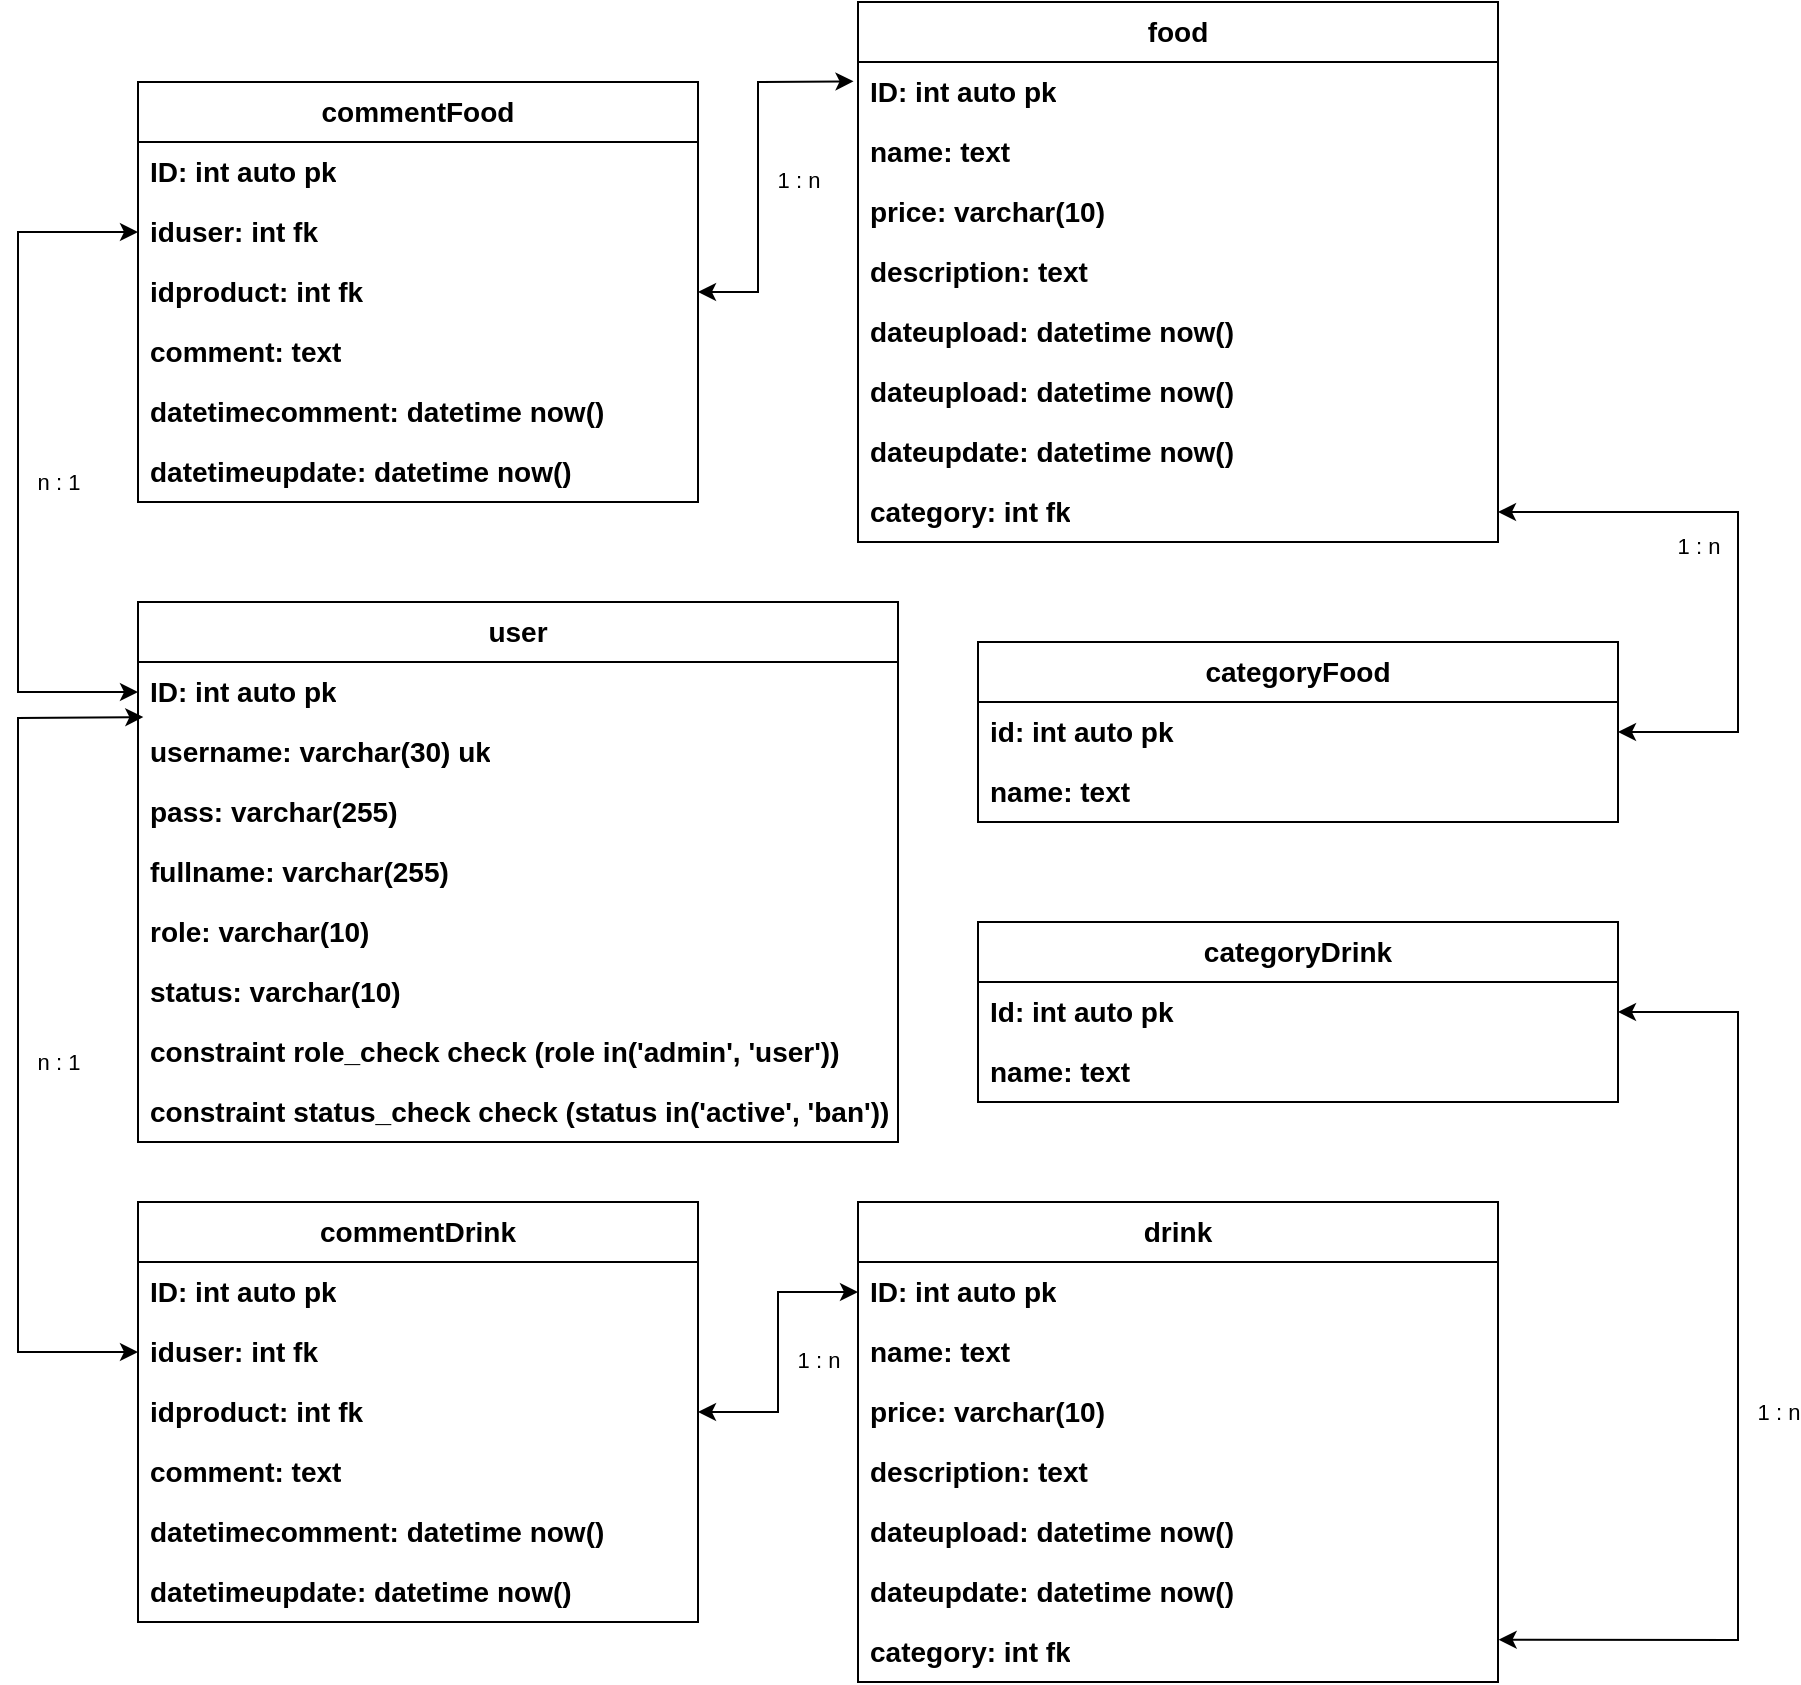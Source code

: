 <mxfile version="21.6.3" type="device">
  <diagram name="Trang-1" id="dVEGta5ksuDhe9UxHVZ-">
    <mxGraphModel dx="2111" dy="336" grid="1" gridSize="10" guides="1" tooltips="1" connect="1" arrows="1" fold="1" page="0" pageScale="1" pageWidth="827" pageHeight="1169" background="#ffffff" math="0" shadow="0">
      <root>
        <mxCell id="0" />
        <mxCell id="1" parent="0" />
        <mxCell id="U6zn3wovy1WUUi3bx700-2" value="user" style="swimlane;fontStyle=1;childLayout=stackLayout;horizontal=1;startSize=30;horizontalStack=0;resizeParent=1;resizeParentMax=0;resizeLast=0;collapsible=1;marginBottom=0;whiteSpace=wrap;html=1;fontSize=14;" parent="1" vertex="1">
          <mxGeometry x="-400" y="900" width="380" height="270" as="geometry" />
        </mxCell>
        <mxCell id="U6zn3wovy1WUUi3bx700-3" value="ID: int auto pk" style="text;strokeColor=none;fillColor=none;align=left;verticalAlign=middle;spacingLeft=4;spacingRight=4;overflow=hidden;points=[[0,0.5],[1,0.5]];portConstraint=eastwest;rotatable=0;whiteSpace=wrap;html=1;fontSize=14;fontStyle=1" parent="U6zn3wovy1WUUi3bx700-2" vertex="1">
          <mxGeometry y="30" width="380" height="30" as="geometry" />
        </mxCell>
        <mxCell id="U6zn3wovy1WUUi3bx700-4" value="username: varchar(30) uk" style="text;strokeColor=none;fillColor=none;align=left;verticalAlign=middle;spacingLeft=4;spacingRight=4;overflow=hidden;points=[[0,0.5],[1,0.5]];portConstraint=eastwest;rotatable=0;whiteSpace=wrap;html=1;fontSize=14;fontStyle=1" parent="U6zn3wovy1WUUi3bx700-2" vertex="1">
          <mxGeometry y="60" width="380" height="30" as="geometry" />
        </mxCell>
        <mxCell id="U6zn3wovy1WUUi3bx700-6" value="pass: varchar(255)" style="text;strokeColor=none;fillColor=none;align=left;verticalAlign=middle;spacingLeft=4;spacingRight=4;overflow=hidden;points=[[0,0.5],[1,0.5]];portConstraint=eastwest;rotatable=0;whiteSpace=wrap;html=1;fontSize=14;fontStyle=1" parent="U6zn3wovy1WUUi3bx700-2" vertex="1">
          <mxGeometry y="90" width="380" height="30" as="geometry" />
        </mxCell>
        <mxCell id="U6zn3wovy1WUUi3bx700-7" value="fullname: varchar(255)" style="text;strokeColor=none;fillColor=none;align=left;verticalAlign=middle;spacingLeft=4;spacingRight=4;overflow=hidden;points=[[0,0.5],[1,0.5]];portConstraint=eastwest;rotatable=0;whiteSpace=wrap;html=1;fontSize=14;fontStyle=1" parent="U6zn3wovy1WUUi3bx700-2" vertex="1">
          <mxGeometry y="120" width="380" height="30" as="geometry" />
        </mxCell>
        <mxCell id="U6zn3wovy1WUUi3bx700-8" value="role: varchar(10)" style="text;strokeColor=none;fillColor=none;align=left;verticalAlign=middle;spacingLeft=4;spacingRight=4;overflow=hidden;points=[[0,0.5],[1,0.5]];portConstraint=eastwest;rotatable=0;whiteSpace=wrap;html=1;fontSize=14;fontStyle=1" parent="U6zn3wovy1WUUi3bx700-2" vertex="1">
          <mxGeometry y="150" width="380" height="30" as="geometry" />
        </mxCell>
        <mxCell id="u9TsfrElud3uRQjHLnNB-15" value="status: varchar(10)" style="text;strokeColor=none;fillColor=none;align=left;verticalAlign=middle;spacingLeft=4;spacingRight=4;overflow=hidden;points=[[0,0.5],[1,0.5]];portConstraint=eastwest;rotatable=0;whiteSpace=wrap;html=1;fontSize=14;fontStyle=1" vertex="1" parent="U6zn3wovy1WUUi3bx700-2">
          <mxGeometry y="180" width="380" height="30" as="geometry" />
        </mxCell>
        <mxCell id="U6zn3wovy1WUUi3bx700-5" value="constraint role_check check (role in(&#39;admin&#39;, &#39;user&#39;))" style="text;strokeColor=none;fillColor=none;align=left;verticalAlign=middle;spacingLeft=4;spacingRight=4;overflow=hidden;points=[[0,0.5],[1,0.5]];portConstraint=eastwest;rotatable=0;whiteSpace=wrap;html=1;fontSize=14;fontStyle=1" parent="U6zn3wovy1WUUi3bx700-2" vertex="1">
          <mxGeometry y="210" width="380" height="30" as="geometry" />
        </mxCell>
        <mxCell id="u9TsfrElud3uRQjHLnNB-20" value="constraint status_check check (status in(&#39;active&#39;, &#39;ban&#39;))" style="text;strokeColor=none;fillColor=none;align=left;verticalAlign=middle;spacingLeft=4;spacingRight=4;overflow=hidden;points=[[0,0.5],[1,0.5]];portConstraint=eastwest;rotatable=0;whiteSpace=wrap;html=1;fontSize=14;fontStyle=1" vertex="1" parent="U6zn3wovy1WUUi3bx700-2">
          <mxGeometry y="240" width="380" height="30" as="geometry" />
        </mxCell>
        <mxCell id="U6zn3wovy1WUUi3bx700-9" value="commentFood" style="swimlane;fontStyle=1;childLayout=stackLayout;horizontal=1;startSize=30;horizontalStack=0;resizeParent=1;resizeParentMax=0;resizeLast=0;collapsible=1;marginBottom=0;whiteSpace=wrap;html=1;fontSize=14;" parent="1" vertex="1">
          <mxGeometry x="-400" y="640" width="280" height="210" as="geometry" />
        </mxCell>
        <mxCell id="U6zn3wovy1WUUi3bx700-10" value="ID: int auto pk" style="text;strokeColor=none;fillColor=none;align=left;verticalAlign=middle;spacingLeft=4;spacingRight=4;overflow=hidden;points=[[0,0.5],[1,0.5]];portConstraint=eastwest;rotatable=0;whiteSpace=wrap;html=1;fontSize=14;fontStyle=1" parent="U6zn3wovy1WUUi3bx700-9" vertex="1">
          <mxGeometry y="30" width="280" height="30" as="geometry" />
        </mxCell>
        <mxCell id="U6zn3wovy1WUUi3bx700-11" value="iduser: int fk" style="text;strokeColor=none;fillColor=none;align=left;verticalAlign=middle;spacingLeft=4;spacingRight=4;overflow=hidden;points=[[0,0.5],[1,0.5]];portConstraint=eastwest;rotatable=0;whiteSpace=wrap;html=1;fontSize=14;fontStyle=1" parent="U6zn3wovy1WUUi3bx700-9" vertex="1">
          <mxGeometry y="60" width="280" height="30" as="geometry" />
        </mxCell>
        <mxCell id="U6zn3wovy1WUUi3bx700-13" value="idproduct: int fk" style="text;strokeColor=none;fillColor=none;align=left;verticalAlign=middle;spacingLeft=4;spacingRight=4;overflow=hidden;points=[[0,0.5],[1,0.5]];portConstraint=eastwest;rotatable=0;whiteSpace=wrap;html=1;fontSize=14;fontStyle=1" parent="U6zn3wovy1WUUi3bx700-9" vertex="1">
          <mxGeometry y="90" width="280" height="30" as="geometry" />
        </mxCell>
        <mxCell id="U6zn3wovy1WUUi3bx700-14" value="comment: text" style="text;strokeColor=none;fillColor=none;align=left;verticalAlign=middle;spacingLeft=4;spacingRight=4;overflow=hidden;points=[[0,0.5],[1,0.5]];portConstraint=eastwest;rotatable=0;whiteSpace=wrap;html=1;fontSize=14;fontStyle=1" parent="U6zn3wovy1WUUi3bx700-9" vertex="1">
          <mxGeometry y="120" width="280" height="30" as="geometry" />
        </mxCell>
        <mxCell id="U6zn3wovy1WUUi3bx700-16" value="datetimecomment: datetime now()" style="text;strokeColor=none;fillColor=none;align=left;verticalAlign=middle;spacingLeft=4;spacingRight=4;overflow=hidden;points=[[0,0.5],[1,0.5]];portConstraint=eastwest;rotatable=0;whiteSpace=wrap;html=1;fontSize=14;fontStyle=1" parent="U6zn3wovy1WUUi3bx700-9" vertex="1">
          <mxGeometry y="150" width="280" height="30" as="geometry" />
        </mxCell>
        <mxCell id="U6zn3wovy1WUUi3bx700-17" value="datetimeupdate: datetime now()" style="text;strokeColor=none;fillColor=none;align=left;verticalAlign=middle;spacingLeft=4;spacingRight=4;overflow=hidden;points=[[0,0.5],[1,0.5]];portConstraint=eastwest;rotatable=0;whiteSpace=wrap;html=1;fontSize=14;fontStyle=1" parent="U6zn3wovy1WUUi3bx700-9" vertex="1">
          <mxGeometry y="180" width="280" height="30" as="geometry" />
        </mxCell>
        <mxCell id="U6zn3wovy1WUUi3bx700-18" value="food" style="swimlane;fontStyle=1;childLayout=stackLayout;horizontal=1;startSize=30;horizontalStack=0;resizeParent=1;resizeParentMax=0;resizeLast=0;collapsible=1;marginBottom=0;whiteSpace=wrap;html=1;fontSize=14;" parent="1" vertex="1">
          <mxGeometry x="-40" y="600" width="320" height="270" as="geometry" />
        </mxCell>
        <mxCell id="U6zn3wovy1WUUi3bx700-19" value="ID: int auto pk" style="text;strokeColor=none;fillColor=none;align=left;verticalAlign=middle;spacingLeft=4;spacingRight=4;overflow=hidden;points=[[0,0.5],[1,0.5]];portConstraint=eastwest;rotatable=0;whiteSpace=wrap;html=1;fontSize=14;fontStyle=1" parent="U6zn3wovy1WUUi3bx700-18" vertex="1">
          <mxGeometry y="30" width="320" height="30" as="geometry" />
        </mxCell>
        <mxCell id="U6zn3wovy1WUUi3bx700-20" value="name: text" style="text;strokeColor=none;fillColor=none;align=left;verticalAlign=middle;spacingLeft=4;spacingRight=4;overflow=hidden;points=[[0,0.5],[1,0.5]];portConstraint=eastwest;rotatable=0;whiteSpace=wrap;html=1;fontSize=14;fontStyle=1" parent="U6zn3wovy1WUUi3bx700-18" vertex="1">
          <mxGeometry y="60" width="320" height="30" as="geometry" />
        </mxCell>
        <mxCell id="U6zn3wovy1WUUi3bx700-21" value="price: varchar(10)" style="text;strokeColor=none;fillColor=none;align=left;verticalAlign=middle;spacingLeft=4;spacingRight=4;overflow=hidden;points=[[0,0.5],[1,0.5]];portConstraint=eastwest;rotatable=0;whiteSpace=wrap;html=1;fontSize=14;fontStyle=1" parent="U6zn3wovy1WUUi3bx700-18" vertex="1">
          <mxGeometry y="90" width="320" height="30" as="geometry" />
        </mxCell>
        <mxCell id="U6zn3wovy1WUUi3bx700-22" value="description: text" style="text;strokeColor=none;fillColor=none;align=left;verticalAlign=middle;spacingLeft=4;spacingRight=4;overflow=hidden;points=[[0,0.5],[1,0.5]];portConstraint=eastwest;rotatable=0;whiteSpace=wrap;html=1;fontSize=14;fontStyle=1" parent="U6zn3wovy1WUUi3bx700-18" vertex="1">
          <mxGeometry y="120" width="320" height="30" as="geometry" />
        </mxCell>
        <mxCell id="u9TsfrElud3uRQjHLnNB-17" value="dateupload: datetime now()" style="text;strokeColor=none;fillColor=none;align=left;verticalAlign=middle;spacingLeft=4;spacingRight=4;overflow=hidden;points=[[0,0.5],[1,0.5]];portConstraint=eastwest;rotatable=0;whiteSpace=wrap;html=1;fontSize=14;fontStyle=1" vertex="1" parent="U6zn3wovy1WUUi3bx700-18">
          <mxGeometry y="150" width="320" height="30" as="geometry" />
        </mxCell>
        <mxCell id="U6zn3wovy1WUUi3bx700-23" value="dateupload: datetime now()" style="text;strokeColor=none;fillColor=none;align=left;verticalAlign=middle;spacingLeft=4;spacingRight=4;overflow=hidden;points=[[0,0.5],[1,0.5]];portConstraint=eastwest;rotatable=0;whiteSpace=wrap;html=1;fontSize=14;fontStyle=1" parent="U6zn3wovy1WUUi3bx700-18" vertex="1">
          <mxGeometry y="180" width="320" height="30" as="geometry" />
        </mxCell>
        <mxCell id="U6zn3wovy1WUUi3bx700-24" value="dateupdate: datetime now()" style="text;strokeColor=none;fillColor=none;align=left;verticalAlign=middle;spacingLeft=4;spacingRight=4;overflow=hidden;points=[[0,0.5],[1,0.5]];portConstraint=eastwest;rotatable=0;whiteSpace=wrap;html=1;fontSize=14;fontStyle=1" parent="U6zn3wovy1WUUi3bx700-18" vertex="1">
          <mxGeometry y="210" width="320" height="30" as="geometry" />
        </mxCell>
        <mxCell id="U6zn3wovy1WUUi3bx700-25" value="category: int fk" style="text;strokeColor=none;fillColor=none;align=left;verticalAlign=middle;spacingLeft=4;spacingRight=4;overflow=hidden;points=[[0,0.5],[1,0.5]];portConstraint=eastwest;rotatable=0;whiteSpace=wrap;html=1;fontSize=14;fontStyle=1" parent="U6zn3wovy1WUUi3bx700-18" vertex="1">
          <mxGeometry y="240" width="320" height="30" as="geometry" />
        </mxCell>
        <mxCell id="U6zn3wovy1WUUi3bx700-26" value="drink" style="swimlane;fontStyle=1;childLayout=stackLayout;horizontal=1;startSize=30;horizontalStack=0;resizeParent=1;resizeParentMax=0;resizeLast=0;collapsible=1;marginBottom=0;whiteSpace=wrap;html=1;fontSize=14;" parent="1" vertex="1">
          <mxGeometry x="-40" y="1200" width="320" height="240" as="geometry" />
        </mxCell>
        <mxCell id="U6zn3wovy1WUUi3bx700-27" value="ID: int auto pk" style="text;strokeColor=none;fillColor=none;align=left;verticalAlign=middle;spacingLeft=4;spacingRight=4;overflow=hidden;points=[[0,0.5],[1,0.5]];portConstraint=eastwest;rotatable=0;whiteSpace=wrap;html=1;fontSize=14;fontStyle=1" parent="U6zn3wovy1WUUi3bx700-26" vertex="1">
          <mxGeometry y="30" width="320" height="30" as="geometry" />
        </mxCell>
        <mxCell id="U6zn3wovy1WUUi3bx700-28" value="name: text" style="text;strokeColor=none;fillColor=none;align=left;verticalAlign=middle;spacingLeft=4;spacingRight=4;overflow=hidden;points=[[0,0.5],[1,0.5]];portConstraint=eastwest;rotatable=0;whiteSpace=wrap;html=1;fontSize=14;fontStyle=1" parent="U6zn3wovy1WUUi3bx700-26" vertex="1">
          <mxGeometry y="60" width="320" height="30" as="geometry" />
        </mxCell>
        <mxCell id="U6zn3wovy1WUUi3bx700-29" value="price: varchar(10)" style="text;strokeColor=none;fillColor=none;align=left;verticalAlign=middle;spacingLeft=4;spacingRight=4;overflow=hidden;points=[[0,0.5],[1,0.5]];portConstraint=eastwest;rotatable=0;whiteSpace=wrap;html=1;fontSize=14;fontStyle=1" parent="U6zn3wovy1WUUi3bx700-26" vertex="1">
          <mxGeometry y="90" width="320" height="30" as="geometry" />
        </mxCell>
        <mxCell id="U6zn3wovy1WUUi3bx700-30" value="description: text" style="text;strokeColor=none;fillColor=none;align=left;verticalAlign=middle;spacingLeft=4;spacingRight=4;overflow=hidden;points=[[0,0.5],[1,0.5]];portConstraint=eastwest;rotatable=0;whiteSpace=wrap;html=1;fontSize=14;fontStyle=1" parent="U6zn3wovy1WUUi3bx700-26" vertex="1">
          <mxGeometry y="120" width="320" height="30" as="geometry" />
        </mxCell>
        <mxCell id="U6zn3wovy1WUUi3bx700-31" value="dateupload: datetime now()" style="text;strokeColor=none;fillColor=none;align=left;verticalAlign=middle;spacingLeft=4;spacingRight=4;overflow=hidden;points=[[0,0.5],[1,0.5]];portConstraint=eastwest;rotatable=0;whiteSpace=wrap;html=1;fontSize=14;fontStyle=1" parent="U6zn3wovy1WUUi3bx700-26" vertex="1">
          <mxGeometry y="150" width="320" height="30" as="geometry" />
        </mxCell>
        <mxCell id="U6zn3wovy1WUUi3bx700-32" value="dateupdate: datetime now()" style="text;strokeColor=none;fillColor=none;align=left;verticalAlign=middle;spacingLeft=4;spacingRight=4;overflow=hidden;points=[[0,0.5],[1,0.5]];portConstraint=eastwest;rotatable=0;whiteSpace=wrap;html=1;fontSize=14;fontStyle=1" parent="U6zn3wovy1WUUi3bx700-26" vertex="1">
          <mxGeometry y="180" width="320" height="30" as="geometry" />
        </mxCell>
        <mxCell id="U6zn3wovy1WUUi3bx700-33" value="category: int fk" style="text;strokeColor=none;fillColor=none;align=left;verticalAlign=middle;spacingLeft=4;spacingRight=4;overflow=hidden;points=[[0,0.5],[1,0.5]];portConstraint=eastwest;rotatable=0;whiteSpace=wrap;html=1;fontSize=14;fontStyle=1" parent="U6zn3wovy1WUUi3bx700-26" vertex="1">
          <mxGeometry y="210" width="320" height="30" as="geometry" />
        </mxCell>
        <mxCell id="U6zn3wovy1WUUi3bx700-42" value="categoryDrink" style="swimlane;fontStyle=1;childLayout=stackLayout;horizontal=1;startSize=30;horizontalStack=0;resizeParent=1;resizeParentMax=0;resizeLast=0;collapsible=1;marginBottom=0;whiteSpace=wrap;html=1;fontSize=14;" parent="1" vertex="1">
          <mxGeometry x="20" y="1060" width="320" height="90" as="geometry" />
        </mxCell>
        <mxCell id="U6zn3wovy1WUUi3bx700-43" value="Id: int auto pk" style="text;strokeColor=none;fillColor=none;align=left;verticalAlign=middle;spacingLeft=4;spacingRight=4;overflow=hidden;points=[[0,0.5],[1,0.5]];portConstraint=eastwest;rotatable=0;whiteSpace=wrap;html=1;fontSize=14;fontStyle=1" parent="U6zn3wovy1WUUi3bx700-42" vertex="1">
          <mxGeometry y="30" width="320" height="30" as="geometry" />
        </mxCell>
        <mxCell id="U6zn3wovy1WUUi3bx700-44" value="name: text" style="text;strokeColor=none;fillColor=none;align=left;verticalAlign=middle;spacingLeft=4;spacingRight=4;overflow=hidden;points=[[0,0.5],[1,0.5]];portConstraint=eastwest;rotatable=0;whiteSpace=wrap;html=1;fontSize=14;fontStyle=1" parent="U6zn3wovy1WUUi3bx700-42" vertex="1">
          <mxGeometry y="60" width="320" height="30" as="geometry" />
        </mxCell>
        <mxCell id="U6zn3wovy1WUUi3bx700-45" value="categoryFood" style="swimlane;fontStyle=1;childLayout=stackLayout;horizontal=1;startSize=30;horizontalStack=0;resizeParent=1;resizeParentMax=0;resizeLast=0;collapsible=1;marginBottom=0;whiteSpace=wrap;html=1;fontSize=14;" parent="1" vertex="1">
          <mxGeometry x="20" y="920" width="320" height="90" as="geometry" />
        </mxCell>
        <mxCell id="U6zn3wovy1WUUi3bx700-46" value="id: int auto pk" style="text;strokeColor=none;fillColor=none;align=left;verticalAlign=middle;spacingLeft=4;spacingRight=4;overflow=hidden;points=[[0,0.5],[1,0.5]];portConstraint=eastwest;rotatable=0;whiteSpace=wrap;html=1;fontSize=14;fontStyle=1" parent="U6zn3wovy1WUUi3bx700-45" vertex="1">
          <mxGeometry y="30" width="320" height="30" as="geometry" />
        </mxCell>
        <mxCell id="U6zn3wovy1WUUi3bx700-47" value="name: text" style="text;strokeColor=none;fillColor=none;align=left;verticalAlign=middle;spacingLeft=4;spacingRight=4;overflow=hidden;points=[[0,0.5],[1,0.5]];portConstraint=eastwest;rotatable=0;whiteSpace=wrap;html=1;fontSize=14;fontStyle=1" parent="U6zn3wovy1WUUi3bx700-45" vertex="1">
          <mxGeometry y="60" width="320" height="30" as="geometry" />
        </mxCell>
        <mxCell id="u9TsfrElud3uRQjHLnNB-4" value="1 : n" style="endArrow=classic;startArrow=classic;html=1;rounded=0;exitX=1;exitY=0.5;exitDx=0;exitDy=0;entryX=1;entryY=0.5;entryDx=0;entryDy=0;" edge="1" parent="1" source="U6zn3wovy1WUUi3bx700-25" target="U6zn3wovy1WUUi3bx700-46">
          <mxGeometry x="-0.054" y="-20" width="50" height="50" relative="1" as="geometry">
            <mxPoint x="480" y="950" as="sourcePoint" />
            <mxPoint x="530" y="900" as="targetPoint" />
            <Array as="points">
              <mxPoint x="400" y="855" />
              <mxPoint x="400" y="965" />
            </Array>
            <mxPoint as="offset" />
          </mxGeometry>
        </mxCell>
        <mxCell id="u9TsfrElud3uRQjHLnNB-5" value="1 : n" style="endArrow=classic;startArrow=classic;html=1;rounded=0;entryX=1;entryY=0.5;entryDx=0;entryDy=0;exitX=1.001;exitY=0.294;exitDx=0;exitDy=0;exitPerimeter=0;" edge="1" parent="1" source="U6zn3wovy1WUUi3bx700-33" target="U6zn3wovy1WUUi3bx700-43">
          <mxGeometry x="-0.054" y="-20" width="50" height="50" relative="1" as="geometry">
            <mxPoint x="350" y="1100" as="sourcePoint" />
            <mxPoint x="510" y="920" as="targetPoint" />
            <Array as="points">
              <mxPoint x="400" y="1419" />
              <mxPoint x="400" y="1105" />
            </Array>
            <mxPoint as="offset" />
          </mxGeometry>
        </mxCell>
        <mxCell id="u9TsfrElud3uRQjHLnNB-6" value="1 : n" style="endArrow=classic;startArrow=classic;html=1;rounded=0;exitX=1;exitY=0.5;exitDx=0;exitDy=0;entryX=-0.007;entryY=0.322;entryDx=0;entryDy=0;entryPerimeter=0;" edge="1" parent="1" source="U6zn3wovy1WUUi3bx700-13" target="U6zn3wovy1WUUi3bx700-19">
          <mxGeometry x="-0.054" y="-20" width="50" height="50" relative="1" as="geometry">
            <mxPoint x="-120" y="775" as="sourcePoint" />
            <mxPoint y="720" as="targetPoint" />
            <Array as="points">
              <mxPoint x="-90" y="745" />
              <mxPoint x="-90" y="640" />
            </Array>
            <mxPoint as="offset" />
          </mxGeometry>
        </mxCell>
        <mxCell id="u9TsfrElud3uRQjHLnNB-7" value="commentDrink" style="swimlane;fontStyle=1;childLayout=stackLayout;horizontal=1;startSize=30;horizontalStack=0;resizeParent=1;resizeParentMax=0;resizeLast=0;collapsible=1;marginBottom=0;whiteSpace=wrap;html=1;fontSize=14;" vertex="1" parent="1">
          <mxGeometry x="-400" y="1200" width="280" height="210" as="geometry" />
        </mxCell>
        <mxCell id="u9TsfrElud3uRQjHLnNB-8" value="ID: int auto pk" style="text;strokeColor=none;fillColor=none;align=left;verticalAlign=middle;spacingLeft=4;spacingRight=4;overflow=hidden;points=[[0,0.5],[1,0.5]];portConstraint=eastwest;rotatable=0;whiteSpace=wrap;html=1;fontSize=14;fontStyle=1" vertex="1" parent="u9TsfrElud3uRQjHLnNB-7">
          <mxGeometry y="30" width="280" height="30" as="geometry" />
        </mxCell>
        <mxCell id="u9TsfrElud3uRQjHLnNB-9" value="iduser: int fk" style="text;strokeColor=none;fillColor=none;align=left;verticalAlign=middle;spacingLeft=4;spacingRight=4;overflow=hidden;points=[[0,0.5],[1,0.5]];portConstraint=eastwest;rotatable=0;whiteSpace=wrap;html=1;fontSize=14;fontStyle=1" vertex="1" parent="u9TsfrElud3uRQjHLnNB-7">
          <mxGeometry y="60" width="280" height="30" as="geometry" />
        </mxCell>
        <mxCell id="u9TsfrElud3uRQjHLnNB-10" value="idproduct: int fk" style="text;strokeColor=none;fillColor=none;align=left;verticalAlign=middle;spacingLeft=4;spacingRight=4;overflow=hidden;points=[[0,0.5],[1,0.5]];portConstraint=eastwest;rotatable=0;whiteSpace=wrap;html=1;fontSize=14;fontStyle=1" vertex="1" parent="u9TsfrElud3uRQjHLnNB-7">
          <mxGeometry y="90" width="280" height="30" as="geometry" />
        </mxCell>
        <mxCell id="u9TsfrElud3uRQjHLnNB-12" value="comment: text" style="text;strokeColor=none;fillColor=none;align=left;verticalAlign=middle;spacingLeft=4;spacingRight=4;overflow=hidden;points=[[0,0.5],[1,0.5]];portConstraint=eastwest;rotatable=0;whiteSpace=wrap;html=1;fontSize=14;fontStyle=1" vertex="1" parent="u9TsfrElud3uRQjHLnNB-7">
          <mxGeometry y="120" width="280" height="30" as="geometry" />
        </mxCell>
        <mxCell id="u9TsfrElud3uRQjHLnNB-13" value="datetimecomment: datetime now()" style="text;strokeColor=none;fillColor=none;align=left;verticalAlign=middle;spacingLeft=4;spacingRight=4;overflow=hidden;points=[[0,0.5],[1,0.5]];portConstraint=eastwest;rotatable=0;whiteSpace=wrap;html=1;fontSize=14;fontStyle=1" vertex="1" parent="u9TsfrElud3uRQjHLnNB-7">
          <mxGeometry y="150" width="280" height="30" as="geometry" />
        </mxCell>
        <mxCell id="u9TsfrElud3uRQjHLnNB-14" value="datetimeupdate: datetime now()" style="text;strokeColor=none;fillColor=none;align=left;verticalAlign=middle;spacingLeft=4;spacingRight=4;overflow=hidden;points=[[0,0.5],[1,0.5]];portConstraint=eastwest;rotatable=0;whiteSpace=wrap;html=1;fontSize=14;fontStyle=1" vertex="1" parent="u9TsfrElud3uRQjHLnNB-7">
          <mxGeometry y="180" width="280" height="30" as="geometry" />
        </mxCell>
        <mxCell id="u9TsfrElud3uRQjHLnNB-16" value="1 : n" style="endArrow=classic;startArrow=classic;html=1;rounded=0;exitX=1;exitY=0.5;exitDx=0;exitDy=0;entryX=0;entryY=0.5;entryDx=0;entryDy=0;" edge="1" parent="1" source="u9TsfrElud3uRQjHLnNB-10" target="U6zn3wovy1WUUi3bx700-27">
          <mxGeometry x="-0.054" y="-20" width="50" height="50" relative="1" as="geometry">
            <mxPoint x="-120" y="1015" as="sourcePoint" />
            <mxPoint y="960" as="targetPoint" />
            <Array as="points">
              <mxPoint x="-80" y="1305" />
              <mxPoint x="-80" y="1245" />
            </Array>
            <mxPoint as="offset" />
          </mxGeometry>
        </mxCell>
        <mxCell id="u9TsfrElud3uRQjHLnNB-18" value="n : 1" style="endArrow=classic;startArrow=classic;html=1;rounded=0;exitX=0;exitY=0.5;exitDx=0;exitDy=0;entryX=0;entryY=0.5;entryDx=0;entryDy=0;" edge="1" parent="1" source="U6zn3wovy1WUUi3bx700-3" target="U6zn3wovy1WUUi3bx700-11">
          <mxGeometry x="-0.054" y="-20" width="50" height="50" relative="1" as="geometry">
            <mxPoint x="-518" y="895" as="sourcePoint" />
            <mxPoint x="-400" y="830" as="targetPoint" />
            <Array as="points">
              <mxPoint x="-460" y="945" />
              <mxPoint x="-460" y="715" />
            </Array>
            <mxPoint as="offset" />
          </mxGeometry>
        </mxCell>
        <mxCell id="u9TsfrElud3uRQjHLnNB-19" value="n : 1" style="endArrow=classic;startArrow=classic;html=1;rounded=0;entryX=0;entryY=0.5;entryDx=0;entryDy=0;exitX=0.007;exitY=0.918;exitDx=0;exitDy=0;exitPerimeter=0;" edge="1" parent="1" source="U6zn3wovy1WUUi3bx700-3" target="u9TsfrElud3uRQjHLnNB-9">
          <mxGeometry x="0.068" y="20" width="50" height="50" relative="1" as="geometry">
            <mxPoint x="-120" y="966" as="sourcePoint" />
            <mxPoint x="-430" y="1090" as="targetPoint" />
            <Array as="points">
              <mxPoint x="-460" y="958" />
              <mxPoint x="-460" y="1275" />
            </Array>
            <mxPoint as="offset" />
          </mxGeometry>
        </mxCell>
      </root>
    </mxGraphModel>
  </diagram>
</mxfile>
